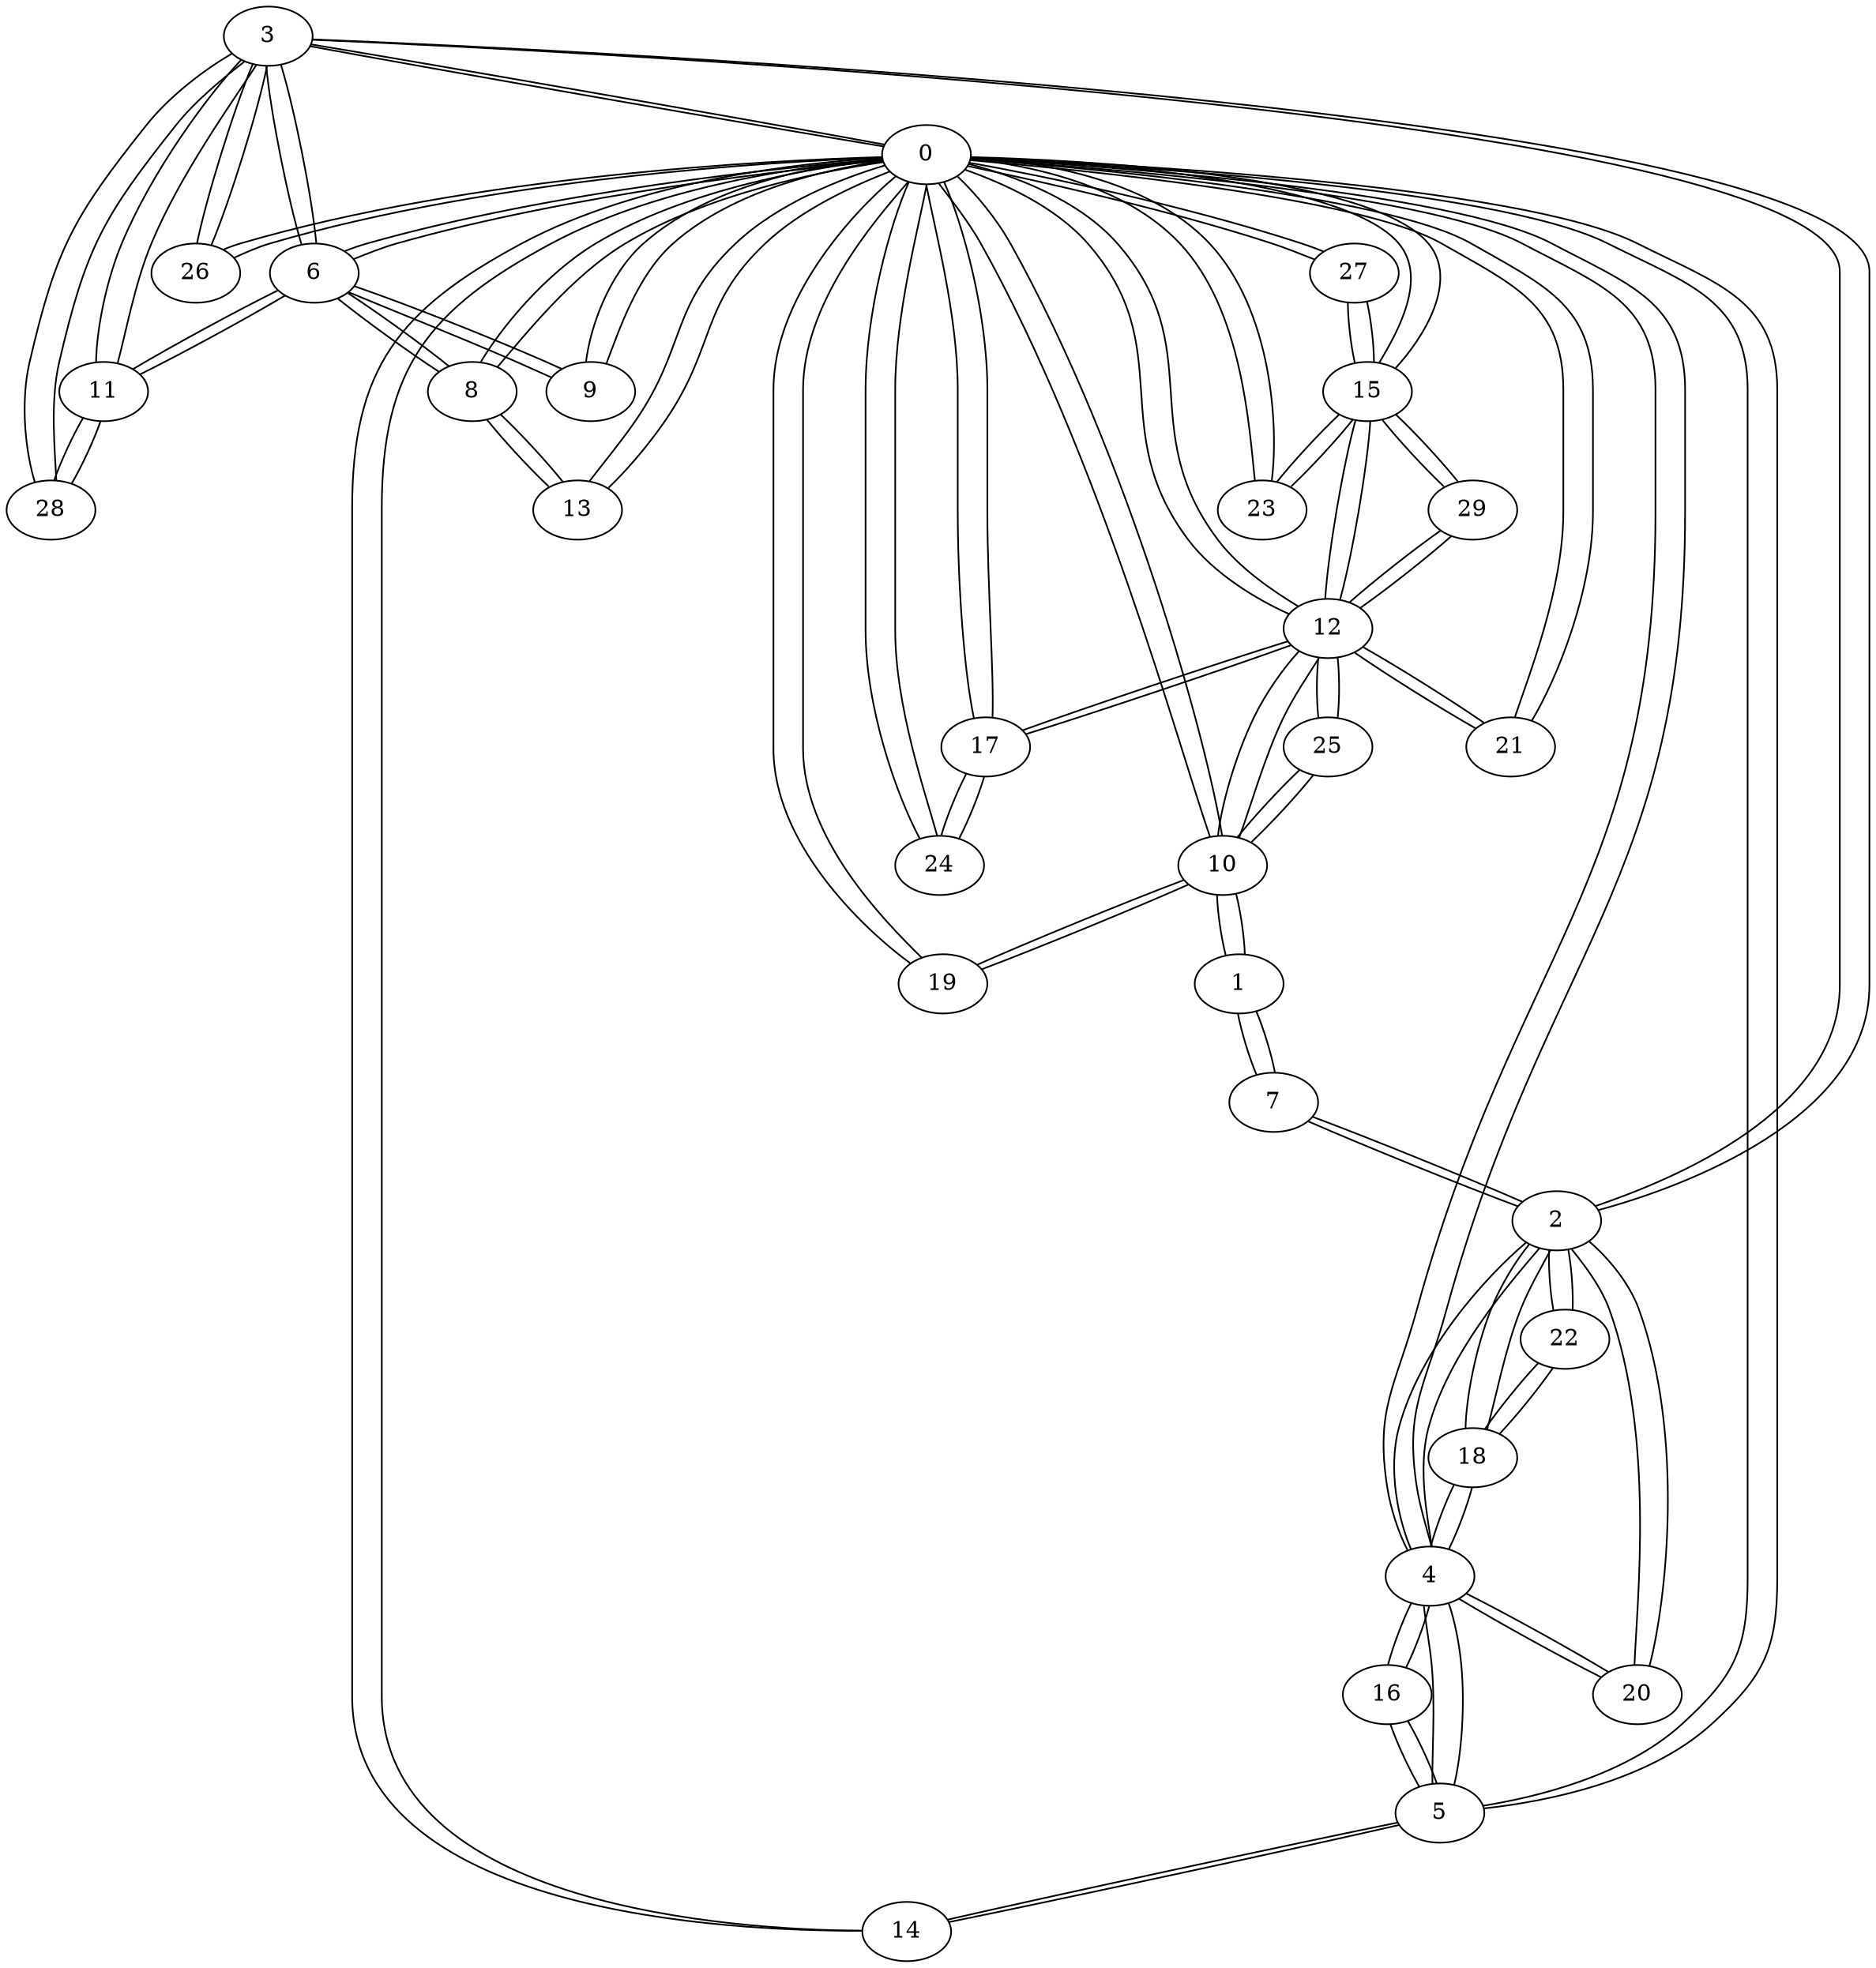 graph {
  3 -- 0;
  3 -- 2;
  3 -- 6;
  3 -- 11;
  3 -- 26;
  3 -- 28;
  0 -- 3;
  0 -- 4;
  0 -- 5;
  0 -- 6;
  0 -- 8;
  0 -- 9;
  0 -- 10;
  0 -- 12;
  0 -- 13;
  0 -- 14;
  0 -- 15;
  0 -- 17;
  0 -- 19;
  0 -- 21;
  0 -- 23;
  0 -- 24;
  0 -- 26;
  0 -- 27;
  2 -- 3;
  2 -- 4;
  2 -- 7;
  2 -- 18;
  2 -- 20;
  2 -- 22;
  4 -- 0;
  4 -- 2;
  4 -- 5;
  4 -- 16;
  4 -- 18;
  4 -- 20;
  5 -- 0;
  5 -- 4;
  5 -- 14;
  5 -- 16;
  6 -- 0;
  6 -- 3;
  6 -- 8;
  6 -- 9;
  6 -- 11;
  7 -- 1;
  7 -- 2;
  1 -- 7;
  1 -- 10;
  8 -- 0;
  8 -- 6;
  8 -- 13;
  9 -- 0;
  9 -- 6;
  10 -- 0;
  10 -- 1;
  10 -- 12;
  10 -- 19;
  10 -- 25;
  11 -- 3;
  11 -- 6;
  11 -- 28;
  12 -- 0;
  12 -- 10;
  12 -- 15;
  12 -- 17;
  12 -- 21;
  12 -- 25;
  12 -- 29;
  13 -- 0;
  13 -- 8;
  14 -- 0;
  14 -- 5;
  15 -- 0;
  15 -- 12;
  15 -- 23;
  15 -- 27;
  15 -- 29;
  16 -- 4;
  16 -- 5;
  17 -- 0;
  17 -- 12;
  17 -- 24;
  18 -- 2;
  18 -- 4;
  18 -- 22;
  19 -- 0;
  19 -- 10;
  20 -- 2;
  20 -- 4;
  21 -- 0;
  21 -- 12;
  22 -- 2;
  22 -- 18;
  23 -- 0;
  23 -- 15;
  24 -- 0;
  24 -- 17;
  25 -- 10;
  25 -- 12;
  26 -- 0;
  26 -- 3;
  27 -- 0;
  27 -- 15;
  28 -- 3;
  28 -- 11;
  29 -- 12;
  29 -- 15;
}